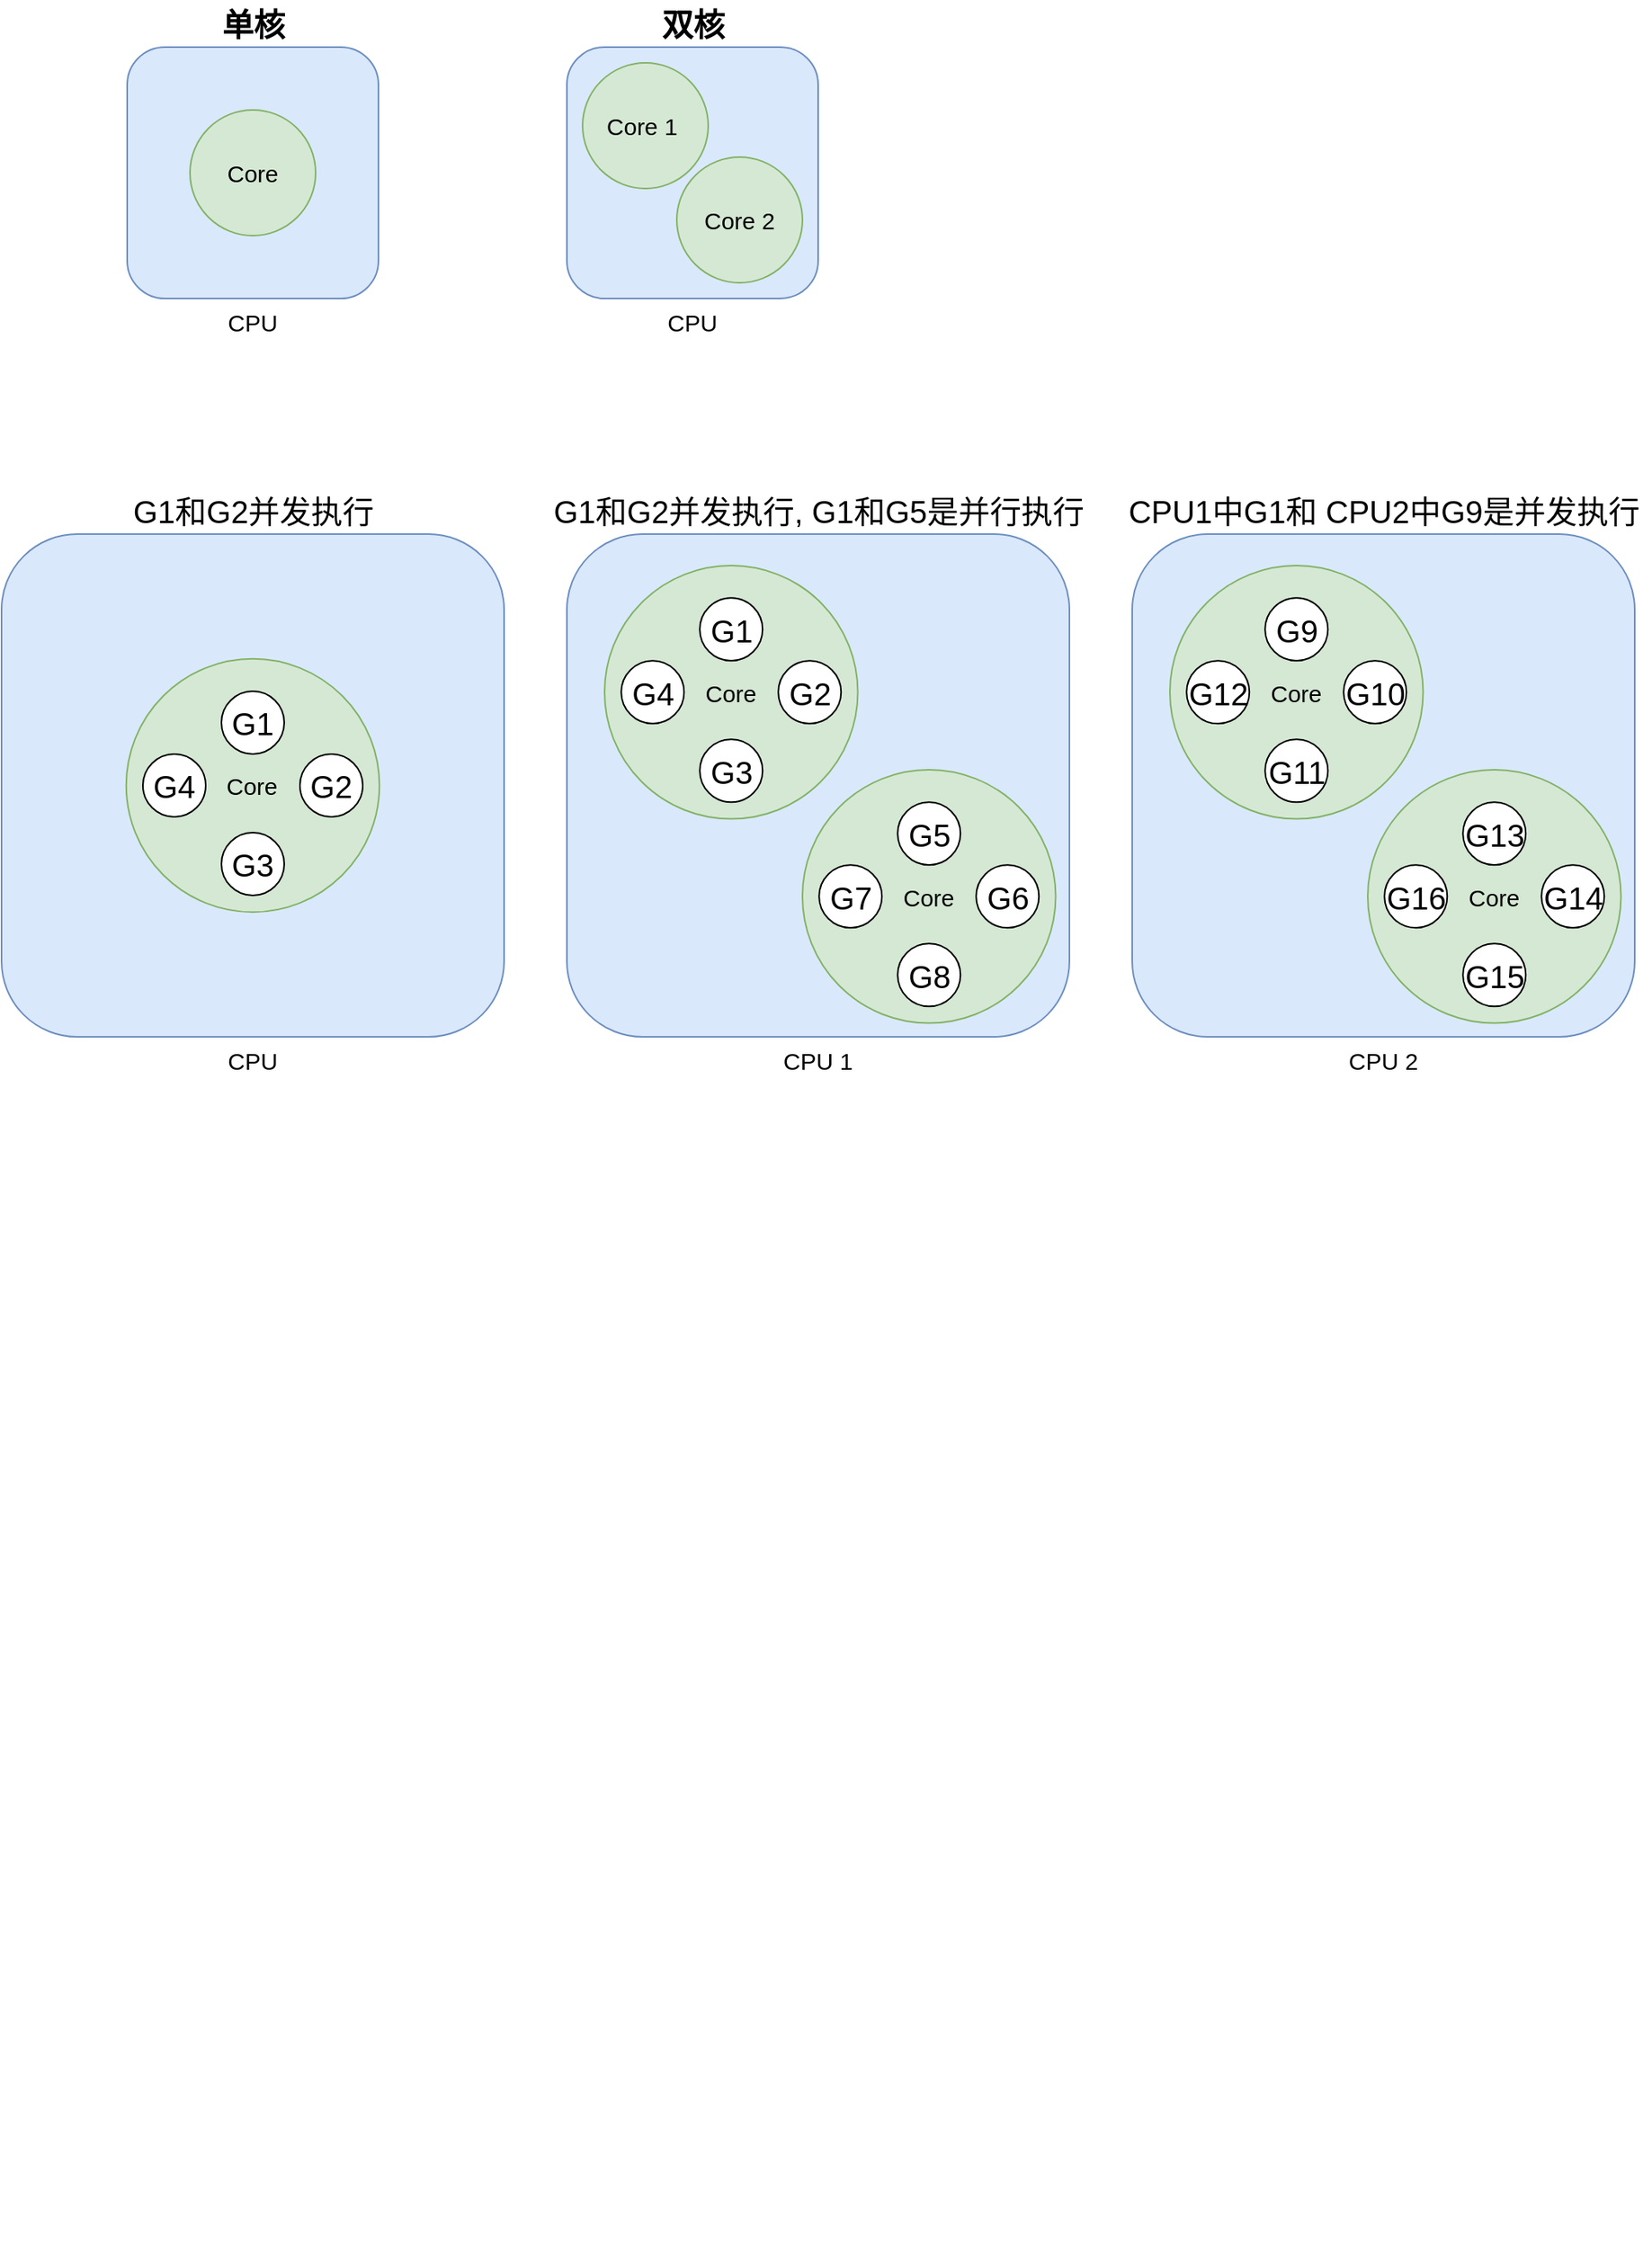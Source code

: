 <mxfile version="14.6.13" type="device" pages="3"><diagram id="2MF0oBLDKC4ToNOeg6sz" name="并发与并行"><mxGraphModel dx="946" dy="627" grid="1" gridSize="10" guides="1" tooltips="1" connect="1" arrows="1" fold="1" page="0" pageScale="1" pageWidth="1169" pageHeight="827" math="0" shadow="0"><root><mxCell id="m6voooPMPIwfVR3LbS1w-0"/><mxCell id="m6voooPMPIwfVR3LbS1w-1" parent="m6voooPMPIwfVR3LbS1w-0"/><mxCell id="m6voooPMPIwfVR3LbS1w-15" value="&lt;span&gt;CPU&lt;/span&gt;" style="rounded=1;whiteSpace=wrap;html=1;fontSize=15;labelPosition=center;verticalLabelPosition=bottom;align=center;verticalAlign=top;fillColor=#dae8fc;strokeColor=#6c8ebf;" parent="m6voooPMPIwfVR3LbS1w-1" vertex="1"><mxGeometry x="40" y="510.01" width="320" height="320" as="geometry"/></mxCell><mxCell id="m6voooPMPIwfVR3LbS1w-7" value="单核" style="text;html=1;align=center;verticalAlign=middle;resizable=0;points=[];autosize=1;strokeColor=none;fontSize=20;fontStyle=1" parent="m6voooPMPIwfVR3LbS1w-1" vertex="1"><mxGeometry x="170" y="170" width="60" height="30" as="geometry"/></mxCell><mxCell id="m6voooPMPIwfVR3LbS1w-8" value="双核" style="text;html=1;align=center;verticalAlign=middle;resizable=0;points=[];autosize=1;strokeColor=none;fontSize=20;fontStyle=1" parent="m6voooPMPIwfVR3LbS1w-1" vertex="1"><mxGeometry x="450" y="170" width="60" height="30" as="geometry"/></mxCell><mxCell id="m6voooPMPIwfVR3LbS1w-12" value="" style="group" parent="m6voooPMPIwfVR3LbS1w-1" vertex="1" connectable="0"><mxGeometry x="120" y="200" width="160" height="160" as="geometry"/></mxCell><mxCell id="m6voooPMPIwfVR3LbS1w-3" value="&lt;span&gt;CPU&lt;/span&gt;" style="rounded=1;whiteSpace=wrap;html=1;fontSize=15;labelPosition=center;verticalLabelPosition=bottom;align=center;verticalAlign=top;fillColor=#dae8fc;strokeColor=#6c8ebf;" parent="m6voooPMPIwfVR3LbS1w-12" vertex="1"><mxGeometry width="160" height="160" as="geometry"/></mxCell><mxCell id="m6voooPMPIwfVR3LbS1w-2" value="Core" style="ellipse;whiteSpace=wrap;html=1;aspect=fixed;fontSize=15;fillColor=#d5e8d4;strokeColor=#82b366;" parent="m6voooPMPIwfVR3LbS1w-12" vertex="1"><mxGeometry x="40" y="40" width="80" height="80" as="geometry"/></mxCell><mxCell id="m6voooPMPIwfVR3LbS1w-13" value="" style="group" parent="m6voooPMPIwfVR3LbS1w-1" vertex="1" connectable="0"><mxGeometry x="400" y="200" width="160" height="160" as="geometry"/></mxCell><mxCell id="m6voooPMPIwfVR3LbS1w-4" value="&lt;span&gt;CPU&lt;/span&gt;" style="rounded=1;whiteSpace=wrap;html=1;fontSize=15;labelPosition=center;verticalLabelPosition=bottom;align=center;verticalAlign=top;fillColor=#dae8fc;strokeColor=#6c8ebf;" parent="m6voooPMPIwfVR3LbS1w-13" vertex="1"><mxGeometry width="160" height="160" as="geometry"/></mxCell><mxCell id="m6voooPMPIwfVR3LbS1w-5" value="Core 1&amp;nbsp;" style="ellipse;whiteSpace=wrap;html=1;aspect=fixed;fontSize=15;fillColor=#d5e8d4;strokeColor=#82b366;" parent="m6voooPMPIwfVR3LbS1w-13" vertex="1"><mxGeometry x="10" y="10" width="80" height="80" as="geometry"/></mxCell><mxCell id="m6voooPMPIwfVR3LbS1w-6" value="Core 2" style="ellipse;whiteSpace=wrap;html=1;aspect=fixed;fontSize=15;fillColor=#d5e8d4;strokeColor=#82b366;" parent="m6voooPMPIwfVR3LbS1w-13" vertex="1"><mxGeometry x="70" y="70" width="80" height="80" as="geometry"/></mxCell><mxCell id="m6voooPMPIwfVR3LbS1w-23" value="&lt;span&gt;CPU 1&lt;/span&gt;" style="rounded=1;whiteSpace=wrap;html=1;fontSize=15;labelPosition=center;verticalLabelPosition=bottom;align=center;verticalAlign=top;fillColor=#dae8fc;strokeColor=#6c8ebf;" parent="m6voooPMPIwfVR3LbS1w-1" vertex="1"><mxGeometry x="400" y="510" width="320" height="320" as="geometry"/></mxCell><mxCell id="m6voooPMPIwfVR3LbS1w-26" value="" style="group" parent="m6voooPMPIwfVR3LbS1w-1" vertex="1" connectable="0"><mxGeometry x="119.38" y="589.38" width="161.25" height="161.25" as="geometry"/></mxCell><mxCell id="m6voooPMPIwfVR3LbS1w-16" value="Core" style="ellipse;whiteSpace=wrap;html=1;aspect=fixed;fontSize=15;fillColor=#d5e8d4;strokeColor=#82b366;" parent="m6voooPMPIwfVR3LbS1w-26" vertex="1"><mxGeometry width="161.25" height="161.25" as="geometry"/></mxCell><mxCell id="m6voooPMPIwfVR3LbS1w-19" value="G1" style="ellipse;whiteSpace=wrap;html=1;aspect=fixed;fontSize=20;" parent="m6voooPMPIwfVR3LbS1w-26" vertex="1"><mxGeometry x="60.62" y="20.63" width="40" height="40" as="geometry"/></mxCell><mxCell id="m6voooPMPIwfVR3LbS1w-20" value="G2" style="ellipse;whiteSpace=wrap;html=1;aspect=fixed;fontSize=20;" parent="m6voooPMPIwfVR3LbS1w-26" vertex="1"><mxGeometry x="110.62" y="60.63" width="40" height="40" as="geometry"/></mxCell><mxCell id="m6voooPMPIwfVR3LbS1w-21" value="G3" style="ellipse;whiteSpace=wrap;html=1;aspect=fixed;fontSize=20;" parent="m6voooPMPIwfVR3LbS1w-26" vertex="1"><mxGeometry x="60.63" y="110.63" width="40" height="40" as="geometry"/></mxCell><mxCell id="m6voooPMPIwfVR3LbS1w-22" value="G4" style="ellipse;whiteSpace=wrap;html=1;aspect=fixed;fontSize=20;" parent="m6voooPMPIwfVR3LbS1w-26" vertex="1"><mxGeometry x="10.62" y="60.62" width="40" height="40" as="geometry"/></mxCell><mxCell id="m6voooPMPIwfVR3LbS1w-27" value="" style="group" parent="m6voooPMPIwfVR3LbS1w-1" vertex="1" connectable="0"><mxGeometry x="424" y="530.01" width="161.25" height="161.25" as="geometry"/></mxCell><mxCell id="m6voooPMPIwfVR3LbS1w-28" value="Core" style="ellipse;whiteSpace=wrap;html=1;aspect=fixed;fontSize=15;fillColor=#d5e8d4;strokeColor=#82b366;" parent="m6voooPMPIwfVR3LbS1w-27" vertex="1"><mxGeometry width="161.25" height="161.25" as="geometry"/></mxCell><mxCell id="m6voooPMPIwfVR3LbS1w-29" value="G1" style="ellipse;whiteSpace=wrap;html=1;aspect=fixed;fontSize=20;" parent="m6voooPMPIwfVR3LbS1w-27" vertex="1"><mxGeometry x="60.62" y="20.63" width="40" height="40" as="geometry"/></mxCell><mxCell id="m6voooPMPIwfVR3LbS1w-30" value="G2" style="ellipse;whiteSpace=wrap;html=1;aspect=fixed;fontSize=20;" parent="m6voooPMPIwfVR3LbS1w-27" vertex="1"><mxGeometry x="110.62" y="60.63" width="40" height="40" as="geometry"/></mxCell><mxCell id="m6voooPMPIwfVR3LbS1w-31" value="G3" style="ellipse;whiteSpace=wrap;html=1;aspect=fixed;fontSize=20;" parent="m6voooPMPIwfVR3LbS1w-27" vertex="1"><mxGeometry x="60.63" y="110.63" width="40" height="40" as="geometry"/></mxCell><mxCell id="m6voooPMPIwfVR3LbS1w-32" value="G4" style="ellipse;whiteSpace=wrap;html=1;aspect=fixed;fontSize=20;" parent="m6voooPMPIwfVR3LbS1w-27" vertex="1"><mxGeometry x="10.62" y="60.62" width="40" height="40" as="geometry"/></mxCell><mxCell id="m6voooPMPIwfVR3LbS1w-33" value="" style="group" parent="m6voooPMPIwfVR3LbS1w-1" vertex="1" connectable="0"><mxGeometry x="550" y="660.01" width="161.25" height="161.25" as="geometry"/></mxCell><mxCell id="m6voooPMPIwfVR3LbS1w-34" value="Core" style="ellipse;whiteSpace=wrap;html=1;aspect=fixed;fontSize=15;fillColor=#d5e8d4;strokeColor=#82b366;" parent="m6voooPMPIwfVR3LbS1w-33" vertex="1"><mxGeometry width="161.25" height="161.25" as="geometry"/></mxCell><mxCell id="m6voooPMPIwfVR3LbS1w-35" value="G5" style="ellipse;whiteSpace=wrap;html=1;aspect=fixed;fontSize=20;" parent="m6voooPMPIwfVR3LbS1w-33" vertex="1"><mxGeometry x="60.62" y="20.63" width="40" height="40" as="geometry"/></mxCell><mxCell id="m6voooPMPIwfVR3LbS1w-36" value="G6" style="ellipse;whiteSpace=wrap;html=1;aspect=fixed;fontSize=20;" parent="m6voooPMPIwfVR3LbS1w-33" vertex="1"><mxGeometry x="110.62" y="60.63" width="40" height="40" as="geometry"/></mxCell><mxCell id="m6voooPMPIwfVR3LbS1w-37" value="G8" style="ellipse;whiteSpace=wrap;html=1;aspect=fixed;fontSize=20;" parent="m6voooPMPIwfVR3LbS1w-33" vertex="1"><mxGeometry x="60.63" y="110.63" width="40" height="40" as="geometry"/></mxCell><mxCell id="m6voooPMPIwfVR3LbS1w-38" value="G7" style="ellipse;whiteSpace=wrap;html=1;aspect=fixed;fontSize=20;" parent="m6voooPMPIwfVR3LbS1w-33" vertex="1"><mxGeometry x="10.62" y="60.62" width="40" height="40" as="geometry"/></mxCell><mxCell id="m6voooPMPIwfVR3LbS1w-39" value="G1和G2并发执行" style="text;html=1;align=center;verticalAlign=middle;resizable=0;points=[];autosize=1;strokeColor=none;fontSize=20;" parent="m6voooPMPIwfVR3LbS1w-1" vertex="1"><mxGeometry x="115" y="480" width="170" height="30" as="geometry"/></mxCell><mxCell id="m6voooPMPIwfVR3LbS1w-40" value="G1和G2并发执行, G1和G5是并行执行" style="text;html=1;align=center;verticalAlign=middle;resizable=0;points=[];autosize=1;strokeColor=none;fontSize=20;" parent="m6voooPMPIwfVR3LbS1w-1" vertex="1"><mxGeometry x="385" y="480" width="350" height="30" as="geometry"/></mxCell><mxCell id="m6voooPMPIwfVR3LbS1w-41" value="&lt;span&gt;CPU 2&lt;/span&gt;" style="rounded=1;whiteSpace=wrap;html=1;fontSize=15;labelPosition=center;verticalLabelPosition=bottom;align=center;verticalAlign=top;fillColor=#dae8fc;strokeColor=#6c8ebf;" parent="m6voooPMPIwfVR3LbS1w-1" vertex="1"><mxGeometry x="760" y="510" width="320" height="320" as="geometry"/></mxCell><mxCell id="m6voooPMPIwfVR3LbS1w-42" value="" style="group" parent="m6voooPMPIwfVR3LbS1w-1" vertex="1" connectable="0"><mxGeometry x="784" y="530.01" width="161.25" height="161.25" as="geometry"/></mxCell><mxCell id="m6voooPMPIwfVR3LbS1w-43" value="Core" style="ellipse;whiteSpace=wrap;html=1;aspect=fixed;fontSize=15;fillColor=#d5e8d4;strokeColor=#82b366;" parent="m6voooPMPIwfVR3LbS1w-42" vertex="1"><mxGeometry width="161.25" height="161.25" as="geometry"/></mxCell><mxCell id="m6voooPMPIwfVR3LbS1w-44" value="G9" style="ellipse;whiteSpace=wrap;html=1;aspect=fixed;fontSize=20;" parent="m6voooPMPIwfVR3LbS1w-42" vertex="1"><mxGeometry x="60.62" y="20.63" width="40" height="40" as="geometry"/></mxCell><mxCell id="m6voooPMPIwfVR3LbS1w-45" value="G10" style="ellipse;whiteSpace=wrap;html=1;aspect=fixed;fontSize=20;" parent="m6voooPMPIwfVR3LbS1w-42" vertex="1"><mxGeometry x="110.62" y="60.63" width="40" height="40" as="geometry"/></mxCell><mxCell id="m6voooPMPIwfVR3LbS1w-46" value="G11" style="ellipse;whiteSpace=wrap;html=1;aspect=fixed;fontSize=20;" parent="m6voooPMPIwfVR3LbS1w-42" vertex="1"><mxGeometry x="60.63" y="110.63" width="40" height="40" as="geometry"/></mxCell><mxCell id="m6voooPMPIwfVR3LbS1w-47" value="G12" style="ellipse;whiteSpace=wrap;html=1;aspect=fixed;fontSize=20;" parent="m6voooPMPIwfVR3LbS1w-42" vertex="1"><mxGeometry x="10.62" y="60.62" width="40" height="40" as="geometry"/></mxCell><mxCell id="m6voooPMPIwfVR3LbS1w-48" value="" style="group" parent="m6voooPMPIwfVR3LbS1w-1" vertex="1" connectable="0"><mxGeometry x="910" y="660.01" width="161.25" height="161.25" as="geometry"/></mxCell><mxCell id="m6voooPMPIwfVR3LbS1w-49" value="Core" style="ellipse;whiteSpace=wrap;html=1;aspect=fixed;fontSize=15;fillColor=#d5e8d4;strokeColor=#82b366;" parent="m6voooPMPIwfVR3LbS1w-48" vertex="1"><mxGeometry width="161.25" height="161.25" as="geometry"/></mxCell><mxCell id="m6voooPMPIwfVR3LbS1w-50" value="G13" style="ellipse;whiteSpace=wrap;html=1;aspect=fixed;fontSize=20;" parent="m6voooPMPIwfVR3LbS1w-48" vertex="1"><mxGeometry x="60.62" y="20.63" width="40" height="40" as="geometry"/></mxCell><mxCell id="m6voooPMPIwfVR3LbS1w-51" value="G14" style="ellipse;whiteSpace=wrap;html=1;aspect=fixed;fontSize=20;" parent="m6voooPMPIwfVR3LbS1w-48" vertex="1"><mxGeometry x="110.62" y="60.63" width="40" height="40" as="geometry"/></mxCell><mxCell id="m6voooPMPIwfVR3LbS1w-52" value="G15" style="ellipse;whiteSpace=wrap;html=1;aspect=fixed;fontSize=20;" parent="m6voooPMPIwfVR3LbS1w-48" vertex="1"><mxGeometry x="60.63" y="110.63" width="40" height="40" as="geometry"/></mxCell><mxCell id="m6voooPMPIwfVR3LbS1w-53" value="G16" style="ellipse;whiteSpace=wrap;html=1;aspect=fixed;fontSize=20;" parent="m6voooPMPIwfVR3LbS1w-48" vertex="1"><mxGeometry x="10.62" y="60.62" width="40" height="40" as="geometry"/></mxCell><mxCell id="m6voooPMPIwfVR3LbS1w-54" value="CPU1中G1和 CPU2中G9是并发执行" style="text;html=1;align=center;verticalAlign=middle;resizable=0;points=[];autosize=1;strokeColor=none;fontSize=20;" parent="m6voooPMPIwfVR3LbS1w-1" vertex="1"><mxGeometry x="750" y="480" width="340" height="30" as="geometry"/></mxCell><mxCell id="PexRSfqAhoK5nQf5di9U-32" value="" style="shape=image;verticalLabelPosition=bottom;labelBackgroundColor=none;verticalAlign=top;aspect=fixed;imageAspect=0;image=https://img.taohuawu.club/gallery/GMP-scheduler.png;labelBorderColor=none;" vertex="1" parent="m6voooPMPIwfVR3LbS1w-1"><mxGeometry x="119.38" y="1000" width="663.83" height="600" as="geometry"/></mxCell></root></mxGraphModel></diagram><diagram id="ObvXw08kauzN-4rwzI1M" name="并发修改临界区"><mxGraphModel dx="946" dy="661" grid="0" gridSize="10" guides="1" tooltips="1" connect="1" arrows="1" fold="1" page="0" pageScale="1" pageWidth="1169" pageHeight="827" math="0" shadow="0"><root><mxCell id="0"/><mxCell id="1" parent="0"/><mxCell id="zNDFFX9_6zb2VnLbQo6U-10" value="" style="rounded=1;whiteSpace=wrap;html=1;labelBackgroundColor=none;fontSize=16;strokeWidth=1;strokeColor=#d79b00;fillColor=#ffe6cc;" vertex="1" parent="1"><mxGeometry x="80.63" y="1216" width="159.37" height="220" as="geometry"/></mxCell><mxCell id="VmYNPYu47DKNhH69-079-1" value="&lt;font style=&quot;font-size: 18px&quot;&gt;内存&lt;/font&gt;" style="rounded=1;whiteSpace=wrap;html=1;fontStyle=1;fontSize=15;fillColor=#dae8fc;strokeColor=#6c8ebf;labelPosition=center;verticalLabelPosition=bottom;align=center;verticalAlign=top;" parent="1" vertex="1"><mxGeometry x="120" y="360" width="400" height="80" as="geometry"/></mxCell><mxCell id="VmYNPYu47DKNhH69-079-2" value="CPU1" style="rounded=1;whiteSpace=wrap;html=1;labelPosition=left;verticalLabelPosition=middle;align=right;verticalAlign=middle;fontStyle=1;fontSize=15;fillColor=#fff2cc;strokeColor=#d6b656;" parent="1" vertex="1"><mxGeometry x="120" y="240" width="120" height="60" as="geometry"/></mxCell><mxCell id="VmYNPYu47DKNhH69-079-3" value="CPU 2" style="rounded=1;whiteSpace=wrap;html=1;labelPosition=right;verticalLabelPosition=middle;align=left;verticalAlign=middle;fontStyle=1;fontSize=15;fillColor=#fff2cc;strokeColor=#d6b656;" parent="1" vertex="1"><mxGeometry x="400" y="240" width="120" height="60" as="geometry"/></mxCell><mxCell id="VmYNPYu47DKNhH69-079-6" style="edgeStyle=orthogonalEdgeStyle;rounded=0;orthogonalLoop=1;jettySize=auto;html=1;exitX=0.5;exitY=1;exitDx=0;exitDy=0;entryX=0.5;entryY=0;entryDx=0;entryDy=0;fontStyle=1;fontSize=15;" parent="1" source="VmYNPYu47DKNhH69-079-4" target="VmYNPYu47DKNhH69-079-2" edge="1"><mxGeometry relative="1" as="geometry"/></mxCell><mxCell id="VmYNPYu47DKNhH69-079-4" value="GoroutineA" style="rounded=1;whiteSpace=wrap;html=1;fontStyle=1;fontSize=15;fillColor=#ffe6cc;strokeColor=#d79b00;" parent="1" vertex="1"><mxGeometry x="137.5" y="120" width="85" height="50" as="geometry"/></mxCell><mxCell id="VmYNPYu47DKNhH69-079-13" style="edgeStyle=orthogonalEdgeStyle;rounded=0;orthogonalLoop=1;jettySize=auto;html=1;exitX=0.5;exitY=1;exitDx=0;exitDy=0;fontStyle=1;fontSize=15;" parent="1" source="VmYNPYu47DKNhH69-079-5" target="VmYNPYu47DKNhH69-079-3" edge="1"><mxGeometry relative="1" as="geometry"/></mxCell><mxCell id="VmYNPYu47DKNhH69-079-5" value="&lt;span style=&quot;font-size: 15px;&quot;&gt;GoroutineB&lt;/span&gt;" style="rounded=1;whiteSpace=wrap;html=1;fontStyle=1;fontSize=15;fillColor=#ffe6cc;strokeColor=#d79b00;" parent="1" vertex="1"><mxGeometry x="417.5" y="120" width="85" height="50" as="geometry"/></mxCell><mxCell id="VmYNPYu47DKNhH69-079-10" style="edgeStyle=orthogonalEdgeStyle;rounded=0;orthogonalLoop=1;jettySize=auto;html=1;exitX=0;exitY=0.5;exitDx=0;exitDy=0;entryX=0.5;entryY=1;entryDx=0;entryDy=0;startArrow=classic;startFill=1;fontStyle=1;fontSize=15;dashed=1;" parent="1" source="VmYNPYu47DKNhH69-079-7" target="VmYNPYu47DKNhH69-079-2" edge="1"><mxGeometry relative="1" as="geometry"/></mxCell><mxCell id="VmYNPYu47DKNhH69-079-11" style="edgeStyle=orthogonalEdgeStyle;rounded=0;orthogonalLoop=1;jettySize=auto;html=1;exitX=1;exitY=0.5;exitDx=0;exitDy=0;entryX=0.5;entryY=1;entryDx=0;entryDy=0;startArrow=classic;startFill=1;fontStyle=1;fontSize=15;dashed=1;" parent="1" source="VmYNPYu47DKNhH69-079-7" target="VmYNPYu47DKNhH69-079-3" edge="1"><mxGeometry relative="1" as="geometry"/></mxCell><mxCell id="VmYNPYu47DKNhH69-079-7" value="Count = 0" style="ellipse;whiteSpace=wrap;html=1;fontStyle=1;fontSize=15;fillColor=#d5e8d4;strokeColor=#82b366;" parent="1" vertex="1"><mxGeometry x="280" y="374" width="80" height="40" as="geometry"/></mxCell><mxCell id="VmYNPYu47DKNhH69-079-8" value="Count = 0" style="ellipse;whiteSpace=wrap;html=1;fontStyle=1;fontSize=15;fillColor=#d5e8d4;strokeColor=#82b366;" parent="1" vertex="1"><mxGeometry x="145" y="250" width="80" height="40" as="geometry"/></mxCell><mxCell id="VmYNPYu47DKNhH69-079-9" value="Count = 0" style="ellipse;whiteSpace=wrap;html=1;fontStyle=1;fontSize=15;fillColor=#d5e8d4;strokeColor=#82b366;" parent="1" vertex="1"><mxGeometry x="415" y="250" width="80" height="40" as="geometry"/></mxCell><mxCell id="VmYNPYu47DKNhH69-079-12" value="读取Count" style="text;html=1;align=center;verticalAlign=middle;resizable=0;points=[];autosize=1;strokeColor=none;fontStyle=1;fontSize=15;" parent="1" vertex="1"><mxGeometry x="180" y="190" width="90" height="20" as="geometry"/></mxCell><mxCell id="VmYNPYu47DKNhH69-079-14" value="读取Count" style="text;html=1;align=center;verticalAlign=middle;resizable=0;points=[];autosize=1;strokeColor=none;fontStyle=1;fontSize=15;" parent="1" vertex="1"><mxGeometry x="460" y="190" width="90" height="20" as="geometry"/></mxCell><mxCell id="VmYNPYu47DKNhH69-079-20" style="edgeStyle=orthogonalEdgeStyle;rounded=0;orthogonalLoop=1;jettySize=auto;html=1;exitX=0.5;exitY=1;exitDx=0;exitDy=0;fontSize=15;startArrow=none;startFill=0;" parent="1" source="VmYNPYu47DKNhH69-079-15" target="VmYNPYu47DKNhH69-079-16" edge="1"><mxGeometry relative="1" as="geometry"/></mxCell><mxCell id="VmYNPYu47DKNhH69-079-15" value="GoroutineA" style="rounded=1;whiteSpace=wrap;html=1;fontStyle=1;fontSize=15;fillColor=#ffe6cc;strokeColor=#d79b00;" parent="1" vertex="1"><mxGeometry x="97.5" y="540" width="85" height="50" as="geometry"/></mxCell><mxCell id="VmYNPYu47DKNhH69-079-21" style="edgeStyle=orthogonalEdgeStyle;rounded=0;orthogonalLoop=1;jettySize=auto;html=1;exitX=0.5;exitY=1;exitDx=0;exitDy=0;fontSize=15;startArrow=none;startFill=0;fontStyle=1" parent="1" source="VmYNPYu47DKNhH69-079-16" target="VmYNPYu47DKNhH69-079-17" edge="1"><mxGeometry relative="1" as="geometry"/></mxCell><mxCell id="VmYNPYu47DKNhH69-079-16" value="从内存加载Count值到寄存器" style="rounded=1;whiteSpace=wrap;html=1;fontSize=15;fillColor=#fff2cc;strokeColor=#d6b656;fontStyle=1" parent="1" vertex="1"><mxGeometry x="80" y="640" width="120" height="50" as="geometry"/></mxCell><mxCell id="VmYNPYu47DKNhH69-079-22" style="edgeStyle=orthogonalEdgeStyle;rounded=0;orthogonalLoop=1;jettySize=auto;html=1;exitX=0.5;exitY=1;exitDx=0;exitDy=0;entryX=0.5;entryY=0;entryDx=0;entryDy=0;fontSize=15;startArrow=none;startFill=0;fontStyle=1" parent="1" source="VmYNPYu47DKNhH69-079-17" target="VmYNPYu47DKNhH69-079-18" edge="1"><mxGeometry relative="1" as="geometry"/></mxCell><mxCell id="VmYNPYu47DKNhH69-079-17" value="Count 加 1" style="rounded=1;whiteSpace=wrap;html=1;fontSize=15;fillColor=#fff2cc;strokeColor=#d6b656;fontStyle=1" parent="1" vertex="1"><mxGeometry x="80" y="740" width="120" height="50" as="geometry"/></mxCell><mxCell id="VmYNPYu47DKNhH69-079-23" style="edgeStyle=orthogonalEdgeStyle;rounded=0;orthogonalLoop=1;jettySize=auto;html=1;exitX=0.5;exitY=1;exitDx=0;exitDy=0;entryX=0.5;entryY=0;entryDx=0;entryDy=0;fontSize=15;startArrow=none;startFill=0;fontStyle=1" parent="1" source="VmYNPYu47DKNhH69-079-18" target="VmYNPYu47DKNhH69-079-19" edge="1"><mxGeometry relative="1" as="geometry"/></mxCell><mxCell id="VmYNPYu47DKNhH69-079-18" value="将 Count = 1&lt;br&gt;写回内存" style="rounded=1;whiteSpace=wrap;html=1;fontSize=15;fillColor=#fff2cc;strokeColor=#d6b656;fontStyle=1" parent="1" vertex="1"><mxGeometry x="80" y="840" width="120" height="50" as="geometry"/></mxCell><mxCell id="VmYNPYu47DKNhH69-079-19" value="结束" style="rounded=1;whiteSpace=wrap;html=1;fontSize=15;fillColor=#f8cecc;strokeColor=#b85450;fontStyle=1" parent="1" vertex="1"><mxGeometry x="80" y="920" width="120" height="40" as="geometry"/></mxCell><mxCell id="VmYNPYu47DKNhH69-079-34" style="edgeStyle=orthogonalEdgeStyle;rounded=0;orthogonalLoop=1;jettySize=auto;html=1;exitX=0.5;exitY=1;exitDx=0;exitDy=0;fontSize=15;startArrow=none;startFill=0;" parent="1" source="VmYNPYu47DKNhH69-079-35" target="VmYNPYu47DKNhH69-079-37" edge="1"><mxGeometry relative="1" as="geometry"/></mxCell><mxCell id="VmYNPYu47DKNhH69-079-35" value="GoroutineB" style="rounded=1;whiteSpace=wrap;html=1;fontStyle=1;fontSize=15;fillColor=#ffe6cc;strokeColor=#d79b00;" parent="1" vertex="1"><mxGeometry x="457.5" y="690" width="85" height="50" as="geometry"/></mxCell><mxCell id="VmYNPYu47DKNhH69-079-36" style="edgeStyle=orthogonalEdgeStyle;rounded=0;orthogonalLoop=1;jettySize=auto;html=1;exitX=0.5;exitY=1;exitDx=0;exitDy=0;fontSize=15;startArrow=none;startFill=0;fontStyle=1" parent="1" source="VmYNPYu47DKNhH69-079-37" target="VmYNPYu47DKNhH69-079-39" edge="1"><mxGeometry relative="1" as="geometry"/></mxCell><mxCell id="VmYNPYu47DKNhH69-079-37" value="从内存加载Count值到寄存器" style="rounded=1;whiteSpace=wrap;html=1;fontSize=15;fillColor=#fff2cc;strokeColor=#d6b656;fontStyle=1" parent="1" vertex="1"><mxGeometry x="440" y="790" width="120" height="50" as="geometry"/></mxCell><mxCell id="VmYNPYu47DKNhH69-079-38" style="edgeStyle=orthogonalEdgeStyle;rounded=0;orthogonalLoop=1;jettySize=auto;html=1;exitX=0.5;exitY=1;exitDx=0;exitDy=0;entryX=0.5;entryY=0;entryDx=0;entryDy=0;fontSize=15;startArrow=none;startFill=0;fontStyle=1" parent="1" source="VmYNPYu47DKNhH69-079-39" target="VmYNPYu47DKNhH69-079-41" edge="1"><mxGeometry relative="1" as="geometry"/></mxCell><mxCell id="VmYNPYu47DKNhH69-079-39" value="Count 加 1" style="rounded=1;whiteSpace=wrap;html=1;fontSize=15;fillColor=#fff2cc;strokeColor=#d6b656;fontStyle=1" parent="1" vertex="1"><mxGeometry x="440" y="890" width="120" height="50" as="geometry"/></mxCell><mxCell id="VmYNPYu47DKNhH69-079-40" style="edgeStyle=orthogonalEdgeStyle;rounded=0;orthogonalLoop=1;jettySize=auto;html=1;exitX=0.5;exitY=1;exitDx=0;exitDy=0;entryX=0.5;entryY=0;entryDx=0;entryDy=0;fontSize=15;startArrow=none;startFill=0;fontStyle=1" parent="1" source="VmYNPYu47DKNhH69-079-41" target="VmYNPYu47DKNhH69-079-42" edge="1"><mxGeometry relative="1" as="geometry"/></mxCell><mxCell id="VmYNPYu47DKNhH69-079-41" value="将 Count = 1&lt;br&gt;写回内存" style="rounded=1;whiteSpace=wrap;html=1;fontSize=15;fillColor=#fff2cc;strokeColor=#d6b656;fontStyle=1" parent="1" vertex="1"><mxGeometry x="440" y="990" width="120" height="50" as="geometry"/></mxCell><mxCell id="VmYNPYu47DKNhH69-079-42" value="结束" style="rounded=1;whiteSpace=wrap;html=1;fontSize=15;fillColor=#f8cecc;strokeColor=#b85450;fontStyle=1" parent="1" vertex="1"><mxGeometry x="440" y="1070" width="120" height="40" as="geometry"/></mxCell><mxCell id="VmYNPYu47DKNhH69-079-44" style="edgeStyle=orthogonalEdgeStyle;rounded=0;orthogonalLoop=1;jettySize=auto;html=1;exitX=1;exitY=0.5;exitDx=0;exitDy=0;entryX=0;entryY=0.5;entryDx=0;entryDy=0;fontSize=15;startArrow=none;startFill=0;dashed=1;" parent="1" source="VmYNPYu47DKNhH69-079-43" target="VmYNPYu47DKNhH69-079-37" edge="1"><mxGeometry relative="1" as="geometry"/></mxCell><mxCell id="VmYNPYu47DKNhH69-079-43" value="CPU 中断" style="rounded=1;whiteSpace=wrap;html=1;fontSize=15;dashed=1;fontStyle=1;fillColor=#f5f5f5;strokeColor=#666666;fontColor=#333333;" parent="1" vertex="1"><mxGeometry x="200" y="700" width="80" height="30" as="geometry"/></mxCell><mxCell id="VmYNPYu47DKNhH69-079-46" style="edgeStyle=orthogonalEdgeStyle;rounded=0;orthogonalLoop=1;jettySize=auto;html=1;exitX=0;exitY=0.5;exitDx=0;exitDy=0;entryX=1;entryY=0.5;entryDx=0;entryDy=0;dashed=1;fontSize=15;startArrow=none;startFill=0;" parent="1" source="VmYNPYu47DKNhH69-079-45" target="VmYNPYu47DKNhH69-079-18" edge="1"><mxGeometry relative="1" as="geometry"/></mxCell><mxCell id="VmYNPYu47DKNhH69-079-45" value="CPU 中断" style="rounded=1;whiteSpace=wrap;html=1;fontSize=15;dashed=1;fontStyle=1;fillColor=#f5f5f5;strokeColor=#666666;fontColor=#333333;" parent="1" vertex="1"><mxGeometry x="360" y="1040" width="80" height="30" as="geometry"/></mxCell><mxCell id="VmYNPYu47DKNhH69-079-47" value="" style="endArrow=none;dashed=1;html=1;dashPattern=1 3;strokeWidth=2;fontSize=15;" parent="1" edge="1"><mxGeometry width="50" height="50" relative="1" as="geometry"><mxPoint x="10" y="690" as="sourcePoint"/><mxPoint x="800" y="690" as="targetPoint"/></mxGeometry></mxCell><mxCell id="VmYNPYu47DKNhH69-079-48" value="B开始的时间线" style="edgeLabel;html=1;align=center;verticalAlign=middle;resizable=0;points=[];fontSize=15;" parent="VmYNPYu47DKNhH69-079-47" vertex="1" connectable="0"><mxGeometry x="0.8" relative="1" as="geometry"><mxPoint x="-108" as="offset"/></mxGeometry></mxCell><mxCell id="VmYNPYu47DKNhH69-079-49" value="" style="endArrow=none;dashed=1;html=1;dashPattern=1 3;strokeWidth=2;fontSize=15;" parent="1" edge="1"><mxGeometry width="50" height="50" relative="1" as="geometry"><mxPoint x="9" y="540" as="sourcePoint"/><mxPoint x="799" y="540" as="targetPoint"/></mxGeometry></mxCell><mxCell id="VmYNPYu47DKNhH69-079-50" value="A开始的时间线" style="edgeLabel;html=1;align=center;verticalAlign=middle;resizable=0;points=[];fontSize=15;" parent="VmYNPYu47DKNhH69-079-49" vertex="1" connectable="0"><mxGeometry x="0.8" relative="1" as="geometry"><mxPoint x="-114" as="offset"/></mxGeometry></mxCell><mxCell id="zNDFFX9_6zb2VnLbQo6U-1" style="edgeStyle=orthogonalEdgeStyle;rounded=0;orthogonalLoop=1;jettySize=auto;html=1;exitX=0.5;exitY=1;exitDx=0;exitDy=0;fontSize=15;startArrow=none;startFill=0;" edge="1" parent="1" source="zNDFFX9_6zb2VnLbQo6U-2" target="zNDFFX9_6zb2VnLbQo6U-4"><mxGeometry relative="1" as="geometry"/></mxCell><mxCell id="zNDFFX9_6zb2VnLbQo6U-2" value="GoroutineA" style="rounded=1;whiteSpace=wrap;html=1;fontStyle=1;fontSize=15;fillColor=#ffe6cc;strokeColor=#d79b00;" vertex="1" parent="1"><mxGeometry x="115.75" y="1160" width="91.25" height="40" as="geometry"/></mxCell><mxCell id="zNDFFX9_6zb2VnLbQo6U-3" style="edgeStyle=orthogonalEdgeStyle;rounded=0;orthogonalLoop=1;jettySize=auto;html=1;exitX=0.5;exitY=1;exitDx=0;exitDy=0;fontSize=15;startArrow=none;startFill=0;fontStyle=1" edge="1" parent="1" source="zNDFFX9_6zb2VnLbQo6U-4" target="zNDFFX9_6zb2VnLbQo6U-6"><mxGeometry relative="1" as="geometry"/></mxCell><mxCell id="zNDFFX9_6zb2VnLbQo6U-4" value="从内存加载&lt;br&gt;Sum值到寄存器" style="rounded=1;whiteSpace=wrap;html=1;fontSize=15;fillColor=#fff2cc;strokeColor=#d6b656;fontStyle=1" vertex="1" parent="1"><mxGeometry x="101.25" y="1230" width="120" height="50" as="geometry"/></mxCell><mxCell id="zNDFFX9_6zb2VnLbQo6U-5" style="edgeStyle=orthogonalEdgeStyle;rounded=0;orthogonalLoop=1;jettySize=auto;html=1;exitX=0.5;exitY=1;exitDx=0;exitDy=0;entryX=0.5;entryY=0;entryDx=0;entryDy=0;fontSize=15;startArrow=none;startFill=0;fontStyle=1" edge="1" parent="1" source="zNDFFX9_6zb2VnLbQo6U-6" target="zNDFFX9_6zb2VnLbQo6U-8"><mxGeometry relative="1" as="geometry"/></mxCell><mxCell id="zNDFFX9_6zb2VnLbQo6U-6" value="Sum 加 1" style="rounded=1;whiteSpace=wrap;html=1;fontSize=15;fillColor=#fff2cc;strokeColor=#d6b656;fontStyle=1" vertex="1" parent="1"><mxGeometry x="101.25" y="1300" width="120" height="50" as="geometry"/></mxCell><mxCell id="zNDFFX9_6zb2VnLbQo6U-7" style="edgeStyle=orthogonalEdgeStyle;rounded=0;orthogonalLoop=1;jettySize=auto;html=1;exitX=0.5;exitY=1;exitDx=0;exitDy=0;entryX=0.5;entryY=0;entryDx=0;entryDy=0;fontSize=15;startArrow=none;startFill=0;fontStyle=1" edge="1" parent="1" source="zNDFFX9_6zb2VnLbQo6U-8" target="zNDFFX9_6zb2VnLbQo6U-9"><mxGeometry relative="1" as="geometry"/></mxCell><mxCell id="zNDFFX9_6zb2VnLbQo6U-8" value="将 Sum&amp;nbsp;&lt;br&gt;写回内存" style="rounded=1;whiteSpace=wrap;html=1;fontSize=15;fillColor=#fff2cc;strokeColor=#d6b656;fontStyle=1" vertex="1" parent="1"><mxGeometry x="101.25" y="1370" width="120" height="50" as="geometry"/></mxCell><mxCell id="zNDFFX9_6zb2VnLbQo6U-9" value="结束" style="rounded=1;whiteSpace=wrap;html=1;fontSize=15;fillColor=#f8cecc;strokeColor=#b85450;fontStyle=1" vertex="1" parent="1"><mxGeometry x="101.25" y="1450" width="120" height="40" as="geometry"/></mxCell><mxCell id="68Je6jTxdl0tZ0vCwQQd-1" value="&lt;span&gt;原子操作&lt;br&gt;不会被CPU中段&lt;/span&gt;" style="text;html=1;align=center;verticalAlign=middle;resizable=0;points=[];autosize=1;strokeColor=none;fontSize=16;" vertex="1" parent="1"><mxGeometry x="241.25" y="1350" width="130" height="40" as="geometry"/></mxCell><mxCell id="68Je6jTxdl0tZ0vCwQQd-2" value="" style="endArrow=none;dashed=1;html=1;dashPattern=1 3;strokeWidth=2;fontSize=15;" edge="1" parent="1"><mxGeometry width="50" height="50" relative="1" as="geometry"><mxPoint x="5" y="1160" as="sourcePoint"/><mxPoint x="795" y="1160" as="targetPoint"/></mxGeometry></mxCell><mxCell id="68Je6jTxdl0tZ0vCwQQd-3" value="A开始的时间线" style="edgeLabel;html=1;align=center;verticalAlign=middle;resizable=0;points=[];fontSize=15;" vertex="1" connectable="0" parent="68Je6jTxdl0tZ0vCwQQd-2"><mxGeometry x="0.8" relative="1" as="geometry"><mxPoint x="-396" as="offset"/></mxGeometry></mxCell><mxCell id="68Je6jTxdl0tZ0vCwQQd-25" value="" style="rounded=1;whiteSpace=wrap;html=1;labelBackgroundColor=none;fontSize=16;strokeWidth=1;strokeColor=#d79b00;fillColor=#ffe6cc;" vertex="1" parent="1"><mxGeometry x="371.25" y="1546" width="159.37" height="220" as="geometry"/></mxCell><mxCell id="68Je6jTxdl0tZ0vCwQQd-26" style="edgeStyle=orthogonalEdgeStyle;rounded=0;orthogonalLoop=1;jettySize=auto;html=1;exitX=0.5;exitY=1;exitDx=0;exitDy=0;fontSize=15;startArrow=none;startFill=0;" edge="1" parent="1" source="68Je6jTxdl0tZ0vCwQQd-27" target="68Je6jTxdl0tZ0vCwQQd-29"><mxGeometry relative="1" as="geometry"/></mxCell><mxCell id="68Je6jTxdl0tZ0vCwQQd-27" value="GoroutineA" style="rounded=1;whiteSpace=wrap;html=1;fontStyle=1;fontSize=15;fillColor=#ffe6cc;strokeColor=#d79b00;" vertex="1" parent="1"><mxGeometry x="406.37" y="1490" width="91.25" height="40" as="geometry"/></mxCell><mxCell id="68Je6jTxdl0tZ0vCwQQd-28" style="edgeStyle=orthogonalEdgeStyle;rounded=0;orthogonalLoop=1;jettySize=auto;html=1;exitX=0.5;exitY=1;exitDx=0;exitDy=0;fontSize=15;startArrow=none;startFill=0;fontStyle=1" edge="1" parent="1" source="68Je6jTxdl0tZ0vCwQQd-29" target="68Je6jTxdl0tZ0vCwQQd-31"><mxGeometry relative="1" as="geometry"/></mxCell><mxCell id="68Je6jTxdl0tZ0vCwQQd-29" value="从内存加载&lt;br&gt;Sum值到寄存器" style="rounded=1;whiteSpace=wrap;html=1;fontSize=15;fillColor=#fff2cc;strokeColor=#d6b656;fontStyle=1" vertex="1" parent="1"><mxGeometry x="391.87" y="1560" width="120" height="50" as="geometry"/></mxCell><mxCell id="68Je6jTxdl0tZ0vCwQQd-30" style="edgeStyle=orthogonalEdgeStyle;rounded=0;orthogonalLoop=1;jettySize=auto;html=1;exitX=0.5;exitY=1;exitDx=0;exitDy=0;entryX=0.5;entryY=0;entryDx=0;entryDy=0;fontSize=15;startArrow=none;startFill=0;fontStyle=1" edge="1" parent="1" source="68Je6jTxdl0tZ0vCwQQd-31" target="68Je6jTxdl0tZ0vCwQQd-33"><mxGeometry relative="1" as="geometry"/></mxCell><mxCell id="68Je6jTxdl0tZ0vCwQQd-31" value="Sum 加 1" style="rounded=1;whiteSpace=wrap;html=1;fontSize=15;fillColor=#fff2cc;strokeColor=#d6b656;fontStyle=1" vertex="1" parent="1"><mxGeometry x="391.87" y="1630" width="120" height="50" as="geometry"/></mxCell><mxCell id="68Je6jTxdl0tZ0vCwQQd-32" style="edgeStyle=orthogonalEdgeStyle;rounded=0;orthogonalLoop=1;jettySize=auto;html=1;exitX=0.5;exitY=1;exitDx=0;exitDy=0;entryX=0.5;entryY=0;entryDx=0;entryDy=0;fontSize=15;startArrow=none;startFill=0;fontStyle=1" edge="1" parent="1" source="68Je6jTxdl0tZ0vCwQQd-33" target="68Je6jTxdl0tZ0vCwQQd-34"><mxGeometry relative="1" as="geometry"/></mxCell><mxCell id="68Je6jTxdl0tZ0vCwQQd-33" value="将 Sum&amp;nbsp;&lt;br&gt;写回内存" style="rounded=1;whiteSpace=wrap;html=1;fontSize=15;fillColor=#fff2cc;strokeColor=#d6b656;fontStyle=1" vertex="1" parent="1"><mxGeometry x="391.87" y="1700" width="120" height="50" as="geometry"/></mxCell><mxCell id="68Je6jTxdl0tZ0vCwQQd-34" value="结束" style="rounded=1;whiteSpace=wrap;html=1;fontSize=15;fillColor=#f8cecc;strokeColor=#b85450;fontStyle=1" vertex="1" parent="1"><mxGeometry x="391.87" y="1780" width="120" height="40" as="geometry"/></mxCell><mxCell id="68Je6jTxdl0tZ0vCwQQd-35" value="&lt;span&gt;原子操作&lt;br&gt;不会被CPU中段&lt;/span&gt;" style="text;html=1;align=center;verticalAlign=middle;resizable=0;points=[];autosize=1;strokeColor=none;fontSize=16;" vertex="1" parent="1"><mxGeometry x="241.25" y="1630" width="130" height="40" as="geometry"/></mxCell><mxCell id="68Je6jTxdl0tZ0vCwQQd-36" value="" style="endArrow=none;dashed=1;html=1;dashPattern=1 3;strokeWidth=2;fontSize=15;" edge="1" parent="1"><mxGeometry width="50" height="50" relative="1" as="geometry"><mxPoint x="5" y="1489" as="sourcePoint"/><mxPoint x="795" y="1489" as="targetPoint"/></mxGeometry></mxCell><mxCell id="68Je6jTxdl0tZ0vCwQQd-37" value="B开始的时间线" style="edgeLabel;html=1;align=center;verticalAlign=middle;resizable=0;points=[];fontSize=15;" vertex="1" connectable="0" parent="68Je6jTxdl0tZ0vCwQQd-36"><mxGeometry x="0.8" relative="1" as="geometry"><mxPoint x="-396" as="offset"/></mxGeometry></mxCell></root></mxGraphModel></diagram><diagram id="LI3zJ7tbOx4ENRyFnIRQ" name="加锁保护"><mxGraphModel dx="946" dy="627" grid="1" gridSize="10" guides="1" tooltips="1" connect="1" arrows="1" fold="1" page="1" pageScale="1" pageWidth="1169" pageHeight="827" math="0" shadow="0"><root><mxCell id="JRfACYC5YMyISTFDJLoG-0"/><mxCell id="JRfACYC5YMyISTFDJLoG-1" parent="JRfACYC5YMyISTFDJLoG-0"/><mxCell id="JRfACYC5YMyISTFDJLoG-91" value="" style="group" parent="JRfACYC5YMyISTFDJLoG-1" vertex="1" connectable="0"><mxGeometry x="240" y="1560" width="160" height="240" as="geometry"/></mxCell><mxCell id="JRfACYC5YMyISTFDJLoG-49" value="&lt;b&gt;&lt;font style=&quot;font-size: 24px&quot;&gt;厕所&lt;/font&gt;&lt;/b&gt;" style="rounded=1;whiteSpace=wrap;html=1;labelPosition=center;verticalLabelPosition=top;align=center;verticalAlign=bottom;fillColor=#dae8fc;strokeColor=#6c8ebf;" parent="JRfACYC5YMyISTFDJLoG-91" vertex="1"><mxGeometry width="160" height="240" as="geometry"/></mxCell><mxCell id="JRfACYC5YMyISTFDJLoG-56" value="" style="verticalLabelPosition=bottom;html=1;verticalAlign=top;align=center;shape=mxgraph.floorplan.toilet;fillColor=#fff2cc;strokeColor=#d6b656;" parent="JRfACYC5YMyISTFDJLoG-91" vertex="1"><mxGeometry x="35" y="120" width="90" height="108" as="geometry"/></mxCell><mxCell id="JRfACYC5YMyISTFDJLoG-90" value="" style="group" parent="JRfACYC5YMyISTFDJLoG-1" vertex="1" connectable="0"><mxGeometry x="440" y="1560" width="160" height="240" as="geometry"/></mxCell><mxCell id="JRfACYC5YMyISTFDJLoG-75" value="&lt;b&gt;&lt;font style=&quot;font-size: 24px&quot;&gt;厕所&lt;/font&gt;&lt;/b&gt;" style="rounded=1;whiteSpace=wrap;html=1;labelPosition=center;verticalLabelPosition=top;align=center;verticalAlign=bottom;fillColor=#dae8fc;strokeColor=#6c8ebf;" parent="JRfACYC5YMyISTFDJLoG-90" vertex="1"><mxGeometry width="160" height="240" as="geometry"/></mxCell><mxCell id="JRfACYC5YMyISTFDJLoG-77" value="" style="verticalLabelPosition=bottom;html=1;verticalAlign=top;align=center;shape=mxgraph.floorplan.toilet;fillColor=#fff2cc;strokeColor=#d6b656;" parent="JRfACYC5YMyISTFDJLoG-90" vertex="1"><mxGeometry x="35" y="120" width="90" height="108" as="geometry"/></mxCell><mxCell id="JRfACYC5YMyISTFDJLoG-13" value="&lt;b&gt;&lt;font style=&quot;font-size: 24px&quot;&gt;厕所&lt;/font&gt;&lt;/b&gt;" style="rounded=1;whiteSpace=wrap;html=1;labelPosition=center;verticalLabelPosition=top;align=center;verticalAlign=bottom;fillColor=#dae8fc;strokeColor=#6c8ebf;" parent="JRfACYC5YMyISTFDJLoG-1" vertex="1"><mxGeometry x="240" y="360" width="160" height="240" as="geometry"/></mxCell><mxCell id="JRfACYC5YMyISTFDJLoG-14" value="" style="shape=actor;whiteSpace=wrap;html=1;fillColor=#d5e8d4;strokeColor=#82b366;" parent="JRfACYC5YMyISTFDJLoG-1" vertex="1"><mxGeometry x="440" y="480" width="80" height="120" as="geometry"/></mxCell><mxCell id="JRfACYC5YMyISTFDJLoG-15" value="" style="shape=actor;whiteSpace=wrap;html=1;fillColor=#d5e8d4;strokeColor=#82b366;" parent="JRfACYC5YMyISTFDJLoG-1" vertex="1"><mxGeometry x="560" y="480" width="80" height="120" as="geometry"/></mxCell><mxCell id="JRfACYC5YMyISTFDJLoG-16" value="" style="shape=actor;whiteSpace=wrap;html=1;fillColor=#d5e8d4;strokeColor=#82b366;" parent="JRfACYC5YMyISTFDJLoG-1" vertex="1"><mxGeometry x="680" y="480" width="80" height="120" as="geometry"/></mxCell><mxCell id="JRfACYC5YMyISTFDJLoG-17" value="" style="shape=actor;whiteSpace=wrap;html=1;fillColor=#ffe6cc;strokeColor=#d79b00;" parent="JRfACYC5YMyISTFDJLoG-1" vertex="1"><mxGeometry x="280" y="360" width="80" height="120" as="geometry"/></mxCell><mxCell id="JRfACYC5YMyISTFDJLoG-18" value="" style="aspect=fixed;pointerEvents=1;shadow=0;dashed=0;html=1;strokeColor=none;labelPosition=center;verticalLabelPosition=bottom;verticalAlign=top;align=center;fillColor=#00188D;shape=mxgraph.mscae.enterprise.key_permissions" parent="JRfACYC5YMyISTFDJLoG-1" vertex="1"><mxGeometry x="307" y="430" width="26" height="50" as="geometry"/></mxCell><mxCell id="JRfACYC5YMyISTFDJLoG-28" value="" style="verticalLabelPosition=bottom;html=1;verticalAlign=top;align=center;shape=mxgraph.floorplan.toilet;fillColor=#fff2cc;strokeColor=#d6b656;" parent="JRfACYC5YMyISTFDJLoG-1" vertex="1"><mxGeometry x="275" y="480" width="90" height="108" as="geometry"/></mxCell><mxCell id="JRfACYC5YMyISTFDJLoG-29" value="&lt;b&gt;&lt;font style=&quot;font-size: 24px&quot;&gt;厕所&lt;/font&gt;&lt;/b&gt;" style="rounded=1;whiteSpace=wrap;html=1;labelPosition=center;verticalLabelPosition=top;align=center;verticalAlign=bottom;fillColor=#dae8fc;strokeColor=#6c8ebf;" parent="JRfACYC5YMyISTFDJLoG-1" vertex="1"><mxGeometry x="240" y="640" width="160" height="240" as="geometry"/></mxCell><mxCell id="JRfACYC5YMyISTFDJLoG-30" value="" style="shape=actor;whiteSpace=wrap;html=1;fillColor=#d5e8d4;strokeColor=#82b366;" parent="JRfACYC5YMyISTFDJLoG-1" vertex="1"><mxGeometry x="440" y="760" width="80" height="120" as="geometry"/></mxCell><mxCell id="JRfACYC5YMyISTFDJLoG-31" value="" style="shape=actor;whiteSpace=wrap;html=1;fillColor=#d5e8d4;strokeColor=#82b366;" parent="JRfACYC5YMyISTFDJLoG-1" vertex="1"><mxGeometry x="560" y="760" width="80" height="120" as="geometry"/></mxCell><mxCell id="JRfACYC5YMyISTFDJLoG-32" value="" style="shape=actor;whiteSpace=wrap;html=1;fillColor=#d5e8d4;strokeColor=#82b366;" parent="JRfACYC5YMyISTFDJLoG-1" vertex="1"><mxGeometry x="680" y="760" width="80" height="120" as="geometry"/></mxCell><mxCell id="JRfACYC5YMyISTFDJLoG-33" value="" style="shape=actor;whiteSpace=wrap;html=1;fillColor=#ffe6cc;strokeColor=#d79b00;" parent="JRfACYC5YMyISTFDJLoG-1" vertex="1"><mxGeometry x="120" y="760" width="80" height="120" as="geometry"/></mxCell><mxCell id="JRfACYC5YMyISTFDJLoG-34" value="" style="aspect=fixed;pointerEvents=1;shadow=0;dashed=0;html=1;strokeColor=none;labelPosition=center;verticalLabelPosition=bottom;verticalAlign=top;align=center;fillColor=#00188D;shape=mxgraph.mscae.enterprise.key_permissions" parent="JRfACYC5YMyISTFDJLoG-1" vertex="1"><mxGeometry x="365" y="670" width="26" height="50" as="geometry"/></mxCell><mxCell id="JRfACYC5YMyISTFDJLoG-35" value="" style="verticalLabelPosition=bottom;html=1;verticalAlign=top;align=center;shape=mxgraph.floorplan.toilet;fillColor=#fff2cc;strokeColor=#d6b656;" parent="JRfACYC5YMyISTFDJLoG-1" vertex="1"><mxGeometry x="275" y="760" width="90" height="108" as="geometry"/></mxCell><mxCell id="JRfACYC5YMyISTFDJLoG-36" value="&lt;b&gt;&lt;font style=&quot;font-size: 24px&quot;&gt;厕所&lt;/font&gt;&lt;/b&gt;" style="rounded=1;whiteSpace=wrap;html=1;labelPosition=center;verticalLabelPosition=top;align=center;verticalAlign=bottom;fillColor=#dae8fc;strokeColor=#6c8ebf;" parent="JRfACYC5YMyISTFDJLoG-1" vertex="1"><mxGeometry x="240" y="920" width="160" height="240" as="geometry"/></mxCell><mxCell id="JRfACYC5YMyISTFDJLoG-37" value="" style="shape=actor;whiteSpace=wrap;html=1;fillColor=#d5e8d4;strokeColor=#82b366;" parent="JRfACYC5YMyISTFDJLoG-1" vertex="1"><mxGeometry x="440" y="1040" width="80" height="120" as="geometry"/></mxCell><mxCell id="JRfACYC5YMyISTFDJLoG-38" value="" style="shape=actor;whiteSpace=wrap;html=1;fillColor=#d5e8d4;strokeColor=#82b366;" parent="JRfACYC5YMyISTFDJLoG-1" vertex="1"><mxGeometry x="560" y="1040" width="80" height="120" as="geometry"/></mxCell><mxCell id="JRfACYC5YMyISTFDJLoG-39" value="" style="shape=actor;whiteSpace=wrap;html=1;fillColor=#ffe6cc;strokeColor=#d79b00;" parent="JRfACYC5YMyISTFDJLoG-1" vertex="1"><mxGeometry x="280" y="920" width="80" height="120" as="geometry"/></mxCell><mxCell id="JRfACYC5YMyISTFDJLoG-40" value="" style="shape=actor;whiteSpace=wrap;html=1;fillColor=#ffe6cc;strokeColor=#d79b00;" parent="JRfACYC5YMyISTFDJLoG-1" vertex="1"><mxGeometry x="120" y="1040" width="80" height="120" as="geometry"/></mxCell><mxCell id="JRfACYC5YMyISTFDJLoG-41" value="" style="aspect=fixed;pointerEvents=1;shadow=0;dashed=0;html=1;strokeColor=none;labelPosition=center;verticalLabelPosition=bottom;verticalAlign=top;align=center;fillColor=#00188D;shape=mxgraph.mscae.enterprise.key_permissions" parent="JRfACYC5YMyISTFDJLoG-1" vertex="1"><mxGeometry x="307" y="980" width="26" height="50" as="geometry"/></mxCell><mxCell id="JRfACYC5YMyISTFDJLoG-42" value="" style="verticalLabelPosition=bottom;html=1;verticalAlign=top;align=center;shape=mxgraph.floorplan.toilet;fillColor=#fff2cc;strokeColor=#d6b656;" parent="JRfACYC5YMyISTFDJLoG-1" vertex="1"><mxGeometry x="275" y="1040" width="90" height="108" as="geometry"/></mxCell><mxCell id="JRfACYC5YMyISTFDJLoG-44" value="" style="shape=actor;whiteSpace=wrap;html=1;fillColor=#d5e8d4;strokeColor=#82b366;" parent="JRfACYC5YMyISTFDJLoG-1" vertex="1"><mxGeometry x="880" y="1400" width="80" height="120" as="geometry"/></mxCell><mxCell id="JRfACYC5YMyISTFDJLoG-46" value="" style="shape=actor;whiteSpace=wrap;html=1;fillColor=#d5e8d4;strokeColor=#82b366;" parent="JRfACYC5YMyISTFDJLoG-1" vertex="1"><mxGeometry x="640" y="1400" width="80" height="120" as="geometry"/></mxCell><mxCell id="JRfACYC5YMyISTFDJLoG-47" value="" style="shape=actor;whiteSpace=wrap;html=1;fillColor=#d5e8d4;strokeColor=#82b366;" parent="JRfACYC5YMyISTFDJLoG-1" vertex="1"><mxGeometry x="760" y="1400" width="80" height="120" as="geometry"/></mxCell><mxCell id="JRfACYC5YMyISTFDJLoG-50" value="" style="shape=actor;whiteSpace=wrap;html=1;fillColor=#d5e8d4;strokeColor=#82b366;" parent="JRfACYC5YMyISTFDJLoG-1" vertex="1"><mxGeometry x="640" y="1680" width="80" height="120" as="geometry"/></mxCell><mxCell id="JRfACYC5YMyISTFDJLoG-51" value="" style="shape=actor;whiteSpace=wrap;html=1;fillColor=#d5e8d4;strokeColor=#82b366;" parent="JRfACYC5YMyISTFDJLoG-1" vertex="1"><mxGeometry x="760" y="1680" width="80" height="120" as="geometry"/></mxCell><mxCell id="JRfACYC5YMyISTFDJLoG-59" value="" style="shape=actor;whiteSpace=wrap;html=1;fillColor=#d5e8d4;strokeColor=#82b366;" parent="JRfACYC5YMyISTFDJLoG-1" vertex="1"><mxGeometry x="760" y="1960" width="80" height="120" as="geometry"/></mxCell><mxCell id="JRfACYC5YMyISTFDJLoG-60" value="" style="shape=actor;whiteSpace=wrap;html=1;fillColor=#d5e8d4;strokeColor=#82b366;" parent="JRfACYC5YMyISTFDJLoG-1" vertex="1"><mxGeometry x="640" y="1960" width="80" height="120" as="geometry"/></mxCell><mxCell id="JRfACYC5YMyISTFDJLoG-61" value="" style="shape=actor;whiteSpace=wrap;html=1;fillColor=#ffe6cc;strokeColor=#d79b00;" parent="JRfACYC5YMyISTFDJLoG-1" vertex="1"><mxGeometry x="120" y="1960" width="80" height="120" as="geometry"/></mxCell><mxCell id="JRfACYC5YMyISTFDJLoG-68" value="" style="shape=actor;whiteSpace=wrap;html=1;fillColor=#ffe6cc;strokeColor=#d79b00;" parent="JRfACYC5YMyISTFDJLoG-1" vertex="1"><mxGeometry x="120" y="2240" width="80" height="120" as="geometry"/></mxCell><mxCell id="JRfACYC5YMyISTFDJLoG-74" value="" style="shape=actor;whiteSpace=wrap;html=1;fillColor=#d5e8d4;strokeColor=#82b366;" parent="JRfACYC5YMyISTFDJLoG-1" vertex="1"><mxGeometry x="1000" y="1400" width="80" height="120" as="geometry"/></mxCell><mxCell id="JRfACYC5YMyISTFDJLoG-78" value="" style="group" parent="JRfACYC5YMyISTFDJLoG-1" vertex="1" connectable="0"><mxGeometry x="280" y="1560" width="80" height="120" as="geometry"/></mxCell><mxCell id="JRfACYC5YMyISTFDJLoG-53" value="" style="shape=actor;whiteSpace=wrap;html=1;fillColor=#ffe6cc;strokeColor=#d79b00;" parent="JRfACYC5YMyISTFDJLoG-78" vertex="1"><mxGeometry width="80" height="120" as="geometry"/></mxCell><mxCell id="JRfACYC5YMyISTFDJLoG-54" value="" style="aspect=fixed;pointerEvents=1;shadow=0;dashed=0;html=1;strokeColor=none;labelPosition=center;verticalLabelPosition=bottom;verticalAlign=top;align=center;fillColor=#00188D;shape=mxgraph.mscae.enterprise.key_permissions" parent="JRfACYC5YMyISTFDJLoG-78" vertex="1"><mxGeometry x="27" y="70" width="26" height="50" as="geometry"/></mxCell><mxCell id="JRfACYC5YMyISTFDJLoG-79" value="" style="group" parent="JRfACYC5YMyISTFDJLoG-1" vertex="1" connectable="0"><mxGeometry x="480" y="1560" width="80" height="120" as="geometry"/></mxCell><mxCell id="JRfACYC5YMyISTFDJLoG-80" value="" style="shape=actor;whiteSpace=wrap;html=1;fillColor=#ffe6cc;strokeColor=#d79b00;" parent="JRfACYC5YMyISTFDJLoG-79" vertex="1"><mxGeometry width="80" height="120" as="geometry"/></mxCell><mxCell id="JRfACYC5YMyISTFDJLoG-81" value="" style="aspect=fixed;pointerEvents=1;shadow=0;dashed=0;html=1;strokeColor=none;labelPosition=center;verticalLabelPosition=bottom;verticalAlign=top;align=center;fillColor=#00188D;shape=mxgraph.mscae.enterprise.key_permissions" parent="JRfACYC5YMyISTFDJLoG-79" vertex="1"><mxGeometry x="27" y="70" width="26" height="50" as="geometry"/></mxCell><mxCell id="JRfACYC5YMyISTFDJLoG-83" value="" style="group" parent="JRfACYC5YMyISTFDJLoG-1" vertex="1" connectable="0"><mxGeometry x="240" y="1840" width="160" height="240" as="geometry"/></mxCell><mxCell id="JRfACYC5YMyISTFDJLoG-57" value="&lt;b&gt;&lt;font style=&quot;font-size: 24px&quot;&gt;厕所&lt;/font&gt;&lt;/b&gt;" style="rounded=1;whiteSpace=wrap;html=1;labelPosition=center;verticalLabelPosition=top;align=center;verticalAlign=bottom;fillColor=#dae8fc;strokeColor=#6c8ebf;" parent="JRfACYC5YMyISTFDJLoG-83" vertex="1"><mxGeometry width="160" height="240" as="geometry"/></mxCell><mxCell id="JRfACYC5YMyISTFDJLoG-62" value="" style="aspect=fixed;pointerEvents=1;shadow=0;dashed=0;html=1;strokeColor=none;labelPosition=center;verticalLabelPosition=bottom;verticalAlign=top;align=center;fillColor=#00188D;shape=mxgraph.mscae.enterprise.key_permissions" parent="JRfACYC5YMyISTFDJLoG-83" vertex="1"><mxGeometry x="125" y="30" width="26" height="50" as="geometry"/></mxCell><mxCell id="JRfACYC5YMyISTFDJLoG-63" value="" style="verticalLabelPosition=bottom;html=1;verticalAlign=top;align=center;shape=mxgraph.floorplan.toilet;fillColor=#fff2cc;strokeColor=#d6b656;" parent="JRfACYC5YMyISTFDJLoG-83" vertex="1"><mxGeometry x="35" y="120" width="90" height="108" as="geometry"/></mxCell><mxCell id="JRfACYC5YMyISTFDJLoG-84" value="" style="group" parent="JRfACYC5YMyISTFDJLoG-1" vertex="1" connectable="0"><mxGeometry x="440" y="1840" width="160" height="240" as="geometry"/></mxCell><mxCell id="JRfACYC5YMyISTFDJLoG-85" value="&lt;b&gt;&lt;font style=&quot;font-size: 24px&quot;&gt;厕所&lt;/font&gt;&lt;/b&gt;" style="rounded=1;whiteSpace=wrap;html=1;labelPosition=center;verticalLabelPosition=top;align=center;verticalAlign=bottom;fillColor=#dae8fc;strokeColor=#6c8ebf;" parent="JRfACYC5YMyISTFDJLoG-84" vertex="1"><mxGeometry width="160" height="240" as="geometry"/></mxCell><mxCell id="JRfACYC5YMyISTFDJLoG-86" value="" style="aspect=fixed;pointerEvents=1;shadow=0;dashed=0;html=1;strokeColor=none;labelPosition=center;verticalLabelPosition=bottom;verticalAlign=top;align=center;fillColor=#00188D;shape=mxgraph.mscae.enterprise.key_permissions" parent="JRfACYC5YMyISTFDJLoG-84" vertex="1"><mxGeometry x="125" y="30" width="26" height="50" as="geometry"/></mxCell><mxCell id="JRfACYC5YMyISTFDJLoG-87" value="" style="verticalLabelPosition=bottom;html=1;verticalAlign=top;align=center;shape=mxgraph.floorplan.toilet;fillColor=#fff2cc;strokeColor=#d6b656;" parent="JRfACYC5YMyISTFDJLoG-84" vertex="1"><mxGeometry x="35" y="120" width="90" height="108" as="geometry"/></mxCell><mxCell id="JRfACYC5YMyISTFDJLoG-88" value="" style="group" parent="JRfACYC5YMyISTFDJLoG-1" vertex="1" connectable="0"><mxGeometry x="240" y="1280" width="160" height="240" as="geometry"/></mxCell><mxCell id="JRfACYC5YMyISTFDJLoG-43" value="&lt;b&gt;&lt;font style=&quot;font-size: 24px&quot;&gt;厕所&lt;/font&gt;&lt;/b&gt;" style="rounded=1;whiteSpace=wrap;html=1;labelPosition=center;verticalLabelPosition=top;align=center;verticalAlign=bottom;fillColor=#dae8fc;strokeColor=#6c8ebf;" parent="JRfACYC5YMyISTFDJLoG-88" vertex="1"><mxGeometry width="160" height="240" as="geometry"/></mxCell><mxCell id="JRfACYC5YMyISTFDJLoG-48" value="" style="aspect=fixed;pointerEvents=1;shadow=0;dashed=0;html=1;strokeColor=none;labelPosition=center;verticalLabelPosition=bottom;verticalAlign=top;align=center;fillColor=#00188D;shape=mxgraph.mscae.enterprise.key_permissions" parent="JRfACYC5YMyISTFDJLoG-88" vertex="1"><mxGeometry x="120" y="40" width="26" height="50" as="geometry"/></mxCell><mxCell id="JRfACYC5YMyISTFDJLoG-55" value="" style="verticalLabelPosition=bottom;html=1;verticalAlign=top;align=center;shape=mxgraph.floorplan.toilet;fillColor=#fff2cc;strokeColor=#d6b656;" parent="JRfACYC5YMyISTFDJLoG-88" vertex="1"><mxGeometry x="35" y="120" width="90" height="108" as="geometry"/></mxCell><mxCell id="JRfACYC5YMyISTFDJLoG-89" value="" style="group" parent="JRfACYC5YMyISTFDJLoG-1" vertex="1" connectable="0"><mxGeometry x="440" y="1280" width="160" height="240" as="geometry"/></mxCell><mxCell id="JRfACYC5YMyISTFDJLoG-71" value="&lt;b&gt;&lt;font style=&quot;font-size: 24px&quot;&gt;厕所&lt;/font&gt;&lt;/b&gt;" style="rounded=1;whiteSpace=wrap;html=1;labelPosition=center;verticalLabelPosition=top;align=center;verticalAlign=bottom;fillColor=#dae8fc;strokeColor=#6c8ebf;" parent="JRfACYC5YMyISTFDJLoG-89" vertex="1"><mxGeometry width="160" height="240" as="geometry"/></mxCell><mxCell id="JRfACYC5YMyISTFDJLoG-72" value="" style="aspect=fixed;pointerEvents=1;shadow=0;dashed=0;html=1;strokeColor=none;labelPosition=center;verticalLabelPosition=bottom;verticalAlign=top;align=center;fillColor=#00188D;shape=mxgraph.mscae.enterprise.key_permissions" parent="JRfACYC5YMyISTFDJLoG-89" vertex="1"><mxGeometry x="120" y="40" width="26" height="50" as="geometry"/></mxCell><mxCell id="JRfACYC5YMyISTFDJLoG-73" value="" style="verticalLabelPosition=bottom;html=1;verticalAlign=top;align=center;shape=mxgraph.floorplan.toilet;fillColor=#fff2cc;strokeColor=#d6b656;" parent="JRfACYC5YMyISTFDJLoG-89" vertex="1"><mxGeometry x="35" y="120" width="90" height="108" as="geometry"/></mxCell><mxCell id="JRfACYC5YMyISTFDJLoG-92" value="" style="shape=actor;whiteSpace=wrap;html=1;fillColor=#ffe6cc;strokeColor=#d79b00;" parent="JRfACYC5YMyISTFDJLoG-1" vertex="1"><mxGeometry y="1960" width="80" height="120" as="geometry"/></mxCell><mxCell id="JRfACYC5YMyISTFDJLoG-94" value="" style="group" parent="JRfACYC5YMyISTFDJLoG-1" vertex="1" connectable="0"><mxGeometry x="240" y="2120" width="160" height="240" as="geometry"/></mxCell><mxCell id="JRfACYC5YMyISTFDJLoG-64" value="&lt;b&gt;&lt;font style=&quot;font-size: 24px&quot;&gt;厕所&lt;/font&gt;&lt;/b&gt;" style="rounded=1;whiteSpace=wrap;html=1;labelPosition=center;verticalLabelPosition=top;align=center;verticalAlign=bottom;fillColor=#dae8fc;strokeColor=#6c8ebf;" parent="JRfACYC5YMyISTFDJLoG-94" vertex="1"><mxGeometry width="160" height="240" as="geometry"/></mxCell><mxCell id="JRfACYC5YMyISTFDJLoG-67" value="" style="shape=actor;whiteSpace=wrap;html=1;fillColor=#ffe6cc;strokeColor=#d79b00;" parent="JRfACYC5YMyISTFDJLoG-94" vertex="1"><mxGeometry x="40" width="80" height="120" as="geometry"/></mxCell><mxCell id="JRfACYC5YMyISTFDJLoG-69" value="" style="aspect=fixed;pointerEvents=1;shadow=0;dashed=0;html=1;strokeColor=none;labelPosition=center;verticalLabelPosition=bottom;verticalAlign=top;align=center;fillColor=#00188D;shape=mxgraph.mscae.enterprise.key_permissions" parent="JRfACYC5YMyISTFDJLoG-94" vertex="1"><mxGeometry x="67" y="60" width="26" height="50" as="geometry"/></mxCell><mxCell id="JRfACYC5YMyISTFDJLoG-70" value="" style="verticalLabelPosition=bottom;html=1;verticalAlign=top;align=center;shape=mxgraph.floorplan.toilet;fillColor=#fff2cc;strokeColor=#d6b656;" parent="JRfACYC5YMyISTFDJLoG-94" vertex="1"><mxGeometry x="35" y="120" width="90" height="108" as="geometry"/></mxCell><mxCell id="JRfACYC5YMyISTFDJLoG-95" value="" style="group" parent="JRfACYC5YMyISTFDJLoG-1" vertex="1" connectable="0"><mxGeometry x="440" y="2120" width="160" height="240" as="geometry"/></mxCell><mxCell id="JRfACYC5YMyISTFDJLoG-96" value="&lt;b&gt;&lt;font style=&quot;font-size: 24px&quot;&gt;厕所&lt;/font&gt;&lt;/b&gt;" style="rounded=1;whiteSpace=wrap;html=1;labelPosition=center;verticalLabelPosition=top;align=center;verticalAlign=bottom;fillColor=#dae8fc;strokeColor=#6c8ebf;" parent="JRfACYC5YMyISTFDJLoG-95" vertex="1"><mxGeometry width="160" height="240" as="geometry"/></mxCell><mxCell id="JRfACYC5YMyISTFDJLoG-97" value="" style="shape=actor;whiteSpace=wrap;html=1;fillColor=#ffe6cc;strokeColor=#d79b00;" parent="JRfACYC5YMyISTFDJLoG-95" vertex="1"><mxGeometry x="40" width="80" height="120" as="geometry"/></mxCell><mxCell id="JRfACYC5YMyISTFDJLoG-98" value="" style="aspect=fixed;pointerEvents=1;shadow=0;dashed=0;html=1;strokeColor=none;labelPosition=center;verticalLabelPosition=bottom;verticalAlign=top;align=center;fillColor=#00188D;shape=mxgraph.mscae.enterprise.key_permissions" parent="JRfACYC5YMyISTFDJLoG-95" vertex="1"><mxGeometry x="67" y="60" width="26" height="50" as="geometry"/></mxCell><mxCell id="JRfACYC5YMyISTFDJLoG-99" value="" style="verticalLabelPosition=bottom;html=1;verticalAlign=top;align=center;shape=mxgraph.floorplan.toilet;fillColor=#fff2cc;strokeColor=#d6b656;" parent="JRfACYC5YMyISTFDJLoG-95" vertex="1"><mxGeometry x="35" y="120" width="90" height="108" as="geometry"/></mxCell><mxCell id="JRfACYC5YMyISTFDJLoG-100" value="" style="shape=actor;whiteSpace=wrap;html=1;fillColor=#ffe6cc;strokeColor=#d79b00;" parent="JRfACYC5YMyISTFDJLoG-1" vertex="1"><mxGeometry y="2240" width="80" height="120" as="geometry"/></mxCell><mxCell id="JRfACYC5YMyISTFDJLoG-101" value="&lt;b&gt;&lt;font style=&quot;font-size: 20px&quot;&gt;临界区&lt;/font&gt;&lt;/b&gt;" style="rounded=1;whiteSpace=wrap;html=1;labelPosition=center;verticalLabelPosition=top;align=center;verticalAlign=bottom;fillColor=#f5f5f5;strokeColor=#666666;fontColor=#333333;" parent="JRfACYC5YMyISTFDJLoG-1" vertex="1"><mxGeometry x="213" y="30" width="217" height="290" as="geometry"/></mxCell><mxCell id="JRfACYC5YMyISTFDJLoG-2" value="&lt;b&gt;&lt;font style=&quot;font-size: 24px&quot;&gt;厕所&lt;/font&gt;&lt;/b&gt;" style="rounded=1;whiteSpace=wrap;html=1;labelPosition=center;verticalLabelPosition=top;align=center;verticalAlign=bottom;fillColor=#dae8fc;strokeColor=#6c8ebf;" parent="JRfACYC5YMyISTFDJLoG-1" vertex="1"><mxGeometry x="240" y="80" width="160" height="240" as="geometry"/></mxCell><mxCell id="JRfACYC5YMyISTFDJLoG-3" value="" style="shape=actor;whiteSpace=wrap;html=1;fillColor=#d5e8d4;strokeColor=#82b366;" parent="JRfACYC5YMyISTFDJLoG-1" vertex="1"><mxGeometry x="440" y="200" width="80" height="120" as="geometry"/></mxCell><mxCell id="JRfACYC5YMyISTFDJLoG-4" value="" style="shape=actor;whiteSpace=wrap;html=1;fillColor=#d5e8d4;strokeColor=#82b366;" parent="JRfACYC5YMyISTFDJLoG-1" vertex="1"><mxGeometry x="560" y="200" width="80" height="120" as="geometry"/></mxCell><mxCell id="JRfACYC5YMyISTFDJLoG-5" value="" style="shape=actor;whiteSpace=wrap;html=1;fillColor=#d5e8d4;strokeColor=#82b366;" parent="JRfACYC5YMyISTFDJLoG-1" vertex="1"><mxGeometry x="680" y="200" width="80" height="120" as="geometry"/></mxCell><mxCell id="JRfACYC5YMyISTFDJLoG-6" value="" style="shape=actor;whiteSpace=wrap;html=1;fillColor=#d5e8d4;strokeColor=#82b366;" parent="JRfACYC5YMyISTFDJLoG-1" vertex="1"><mxGeometry x="800" y="200" width="80" height="120" as="geometry"/></mxCell><mxCell id="JRfACYC5YMyISTFDJLoG-12" value="" style="aspect=fixed;pointerEvents=1;shadow=0;dashed=0;html=1;strokeColor=none;labelPosition=center;verticalLabelPosition=bottom;verticalAlign=top;align=center;fillColor=#00188D;shape=mxgraph.mscae.enterprise.key_permissions" parent="JRfACYC5YMyISTFDJLoG-1" vertex="1"><mxGeometry x="360" y="120" width="26" height="50" as="geometry"/></mxCell><mxCell id="JRfACYC5YMyISTFDJLoG-27" value="" style="verticalLabelPosition=bottom;html=1;verticalAlign=top;align=center;shape=mxgraph.floorplan.toilet;fillColor=#fff2cc;strokeColor=#d6b656;" parent="JRfACYC5YMyISTFDJLoG-1" vertex="1"><mxGeometry x="275" y="200" width="90" height="108" as="geometry"/></mxCell></root></mxGraphModel></diagram></mxfile>
